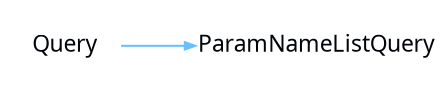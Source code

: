 digraph {
 rankdir = "LR"
 bgcolor = none;
 layout  = dot;
 edge [
   arrowsize = "0.5"
   color     = "#69BFFFFF"
 ]
 WySDMA2[
   shape    = none
   label    = "Query"
   margin   = "0.01"
   fontname = "Segoe UI"
   fontsize = "11"
   fontcolor= "#010509FF"
 ]
 dWSDMA2[
   shape    = none
   label    = "ParamNameListQuery"
   margin   = "0.01"
   fontname = "Segoe UI"
   fontsize = "11"
   fontcolor= "#010509FF"
 ]
 WySDMA2->dWSDMA2
}
